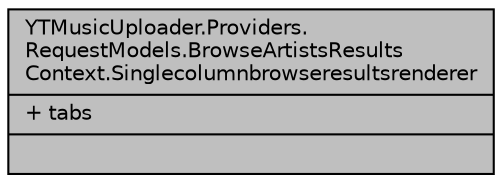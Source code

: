 digraph "YTMusicUploader.Providers.RequestModels.BrowseArtistsResultsContext.Singlecolumnbrowseresultsrenderer"
{
 // LATEX_PDF_SIZE
  edge [fontname="Helvetica",fontsize="10",labelfontname="Helvetica",labelfontsize="10"];
  node [fontname="Helvetica",fontsize="10",shape=record];
  Node1 [label="{YTMusicUploader.Providers.\lRequestModels.BrowseArtistsResults\lContext.Singlecolumnbrowseresultsrenderer\n|+ tabs\l|}",height=0.2,width=0.4,color="black", fillcolor="grey75", style="filled", fontcolor="black",tooltip=" "];
}
